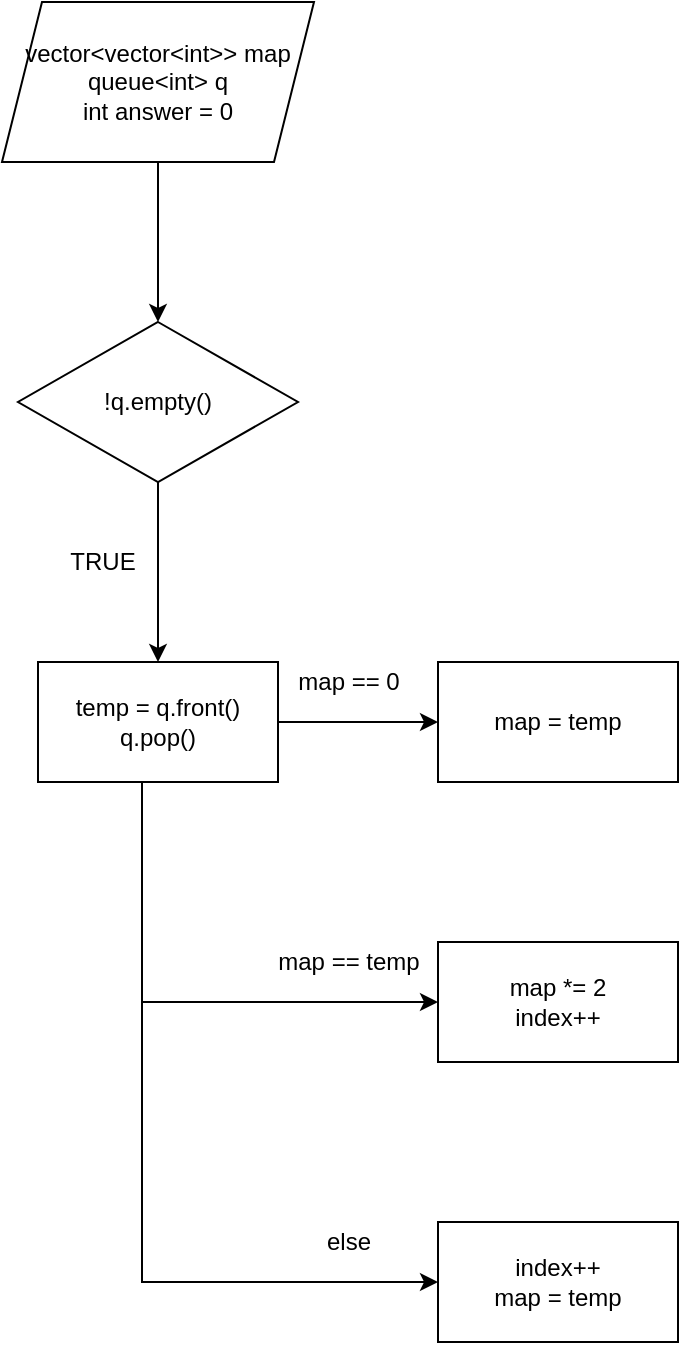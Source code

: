 <mxfile version="14.1.8" type="device"><diagram id="55uHDkdRT-6AsPw2Eb8c" name="페이지-1"><mxGraphModel dx="769" dy="813" grid="1" gridSize="10" guides="1" tooltips="1" connect="1" arrows="1" fold="1" page="1" pageScale="1" pageWidth="827" pageHeight="1169" math="0" shadow="0"><root><mxCell id="0"/><mxCell id="1" parent="0"/><mxCell id="NyBir1_M-PiWAvFV-j5O-32" value="" style="edgeStyle=orthogonalEdgeStyle;rounded=0;orthogonalLoop=1;jettySize=auto;html=1;" edge="1" parent="1" source="NyBir1_M-PiWAvFV-j5O-2" target="NyBir1_M-PiWAvFV-j5O-31"><mxGeometry relative="1" as="geometry"/></mxCell><mxCell id="NyBir1_M-PiWAvFV-j5O-2" value="vector&amp;lt;vector&amp;lt;int&amp;gt;&amp;gt; map&lt;br&gt;queue&amp;lt;int&amp;gt; q&lt;br&gt;int answer = 0" style="shape=parallelogram;perimeter=parallelogramPerimeter;whiteSpace=wrap;html=1;fixedSize=1;" vertex="1" parent="1"><mxGeometry x="130" y="300" width="156" height="80" as="geometry"/></mxCell><mxCell id="NyBir1_M-PiWAvFV-j5O-35" value="" style="edgeStyle=orthogonalEdgeStyle;rounded=0;orthogonalLoop=1;jettySize=auto;html=1;" edge="1" parent="1" source="NyBir1_M-PiWAvFV-j5O-31" target="NyBir1_M-PiWAvFV-j5O-34"><mxGeometry relative="1" as="geometry"/></mxCell><mxCell id="NyBir1_M-PiWAvFV-j5O-31" value="!q.empty()" style="rhombus;whiteSpace=wrap;html=1;" vertex="1" parent="1"><mxGeometry x="138" y="460" width="140" height="80" as="geometry"/></mxCell><mxCell id="NyBir1_M-PiWAvFV-j5O-38" value="" style="edgeStyle=orthogonalEdgeStyle;rounded=0;orthogonalLoop=1;jettySize=auto;html=1;" edge="1" parent="1" source="NyBir1_M-PiWAvFV-j5O-34" target="NyBir1_M-PiWAvFV-j5O-37"><mxGeometry relative="1" as="geometry"/></mxCell><mxCell id="NyBir1_M-PiWAvFV-j5O-42" style="edgeStyle=orthogonalEdgeStyle;rounded=0;orthogonalLoop=1;jettySize=auto;html=1;entryX=0;entryY=0.5;entryDx=0;entryDy=0;" edge="1" parent="1" source="NyBir1_M-PiWAvFV-j5O-34" target="NyBir1_M-PiWAvFV-j5O-40"><mxGeometry relative="1" as="geometry"><Array as="points"><mxPoint x="200" y="800"/></Array></mxGeometry></mxCell><mxCell id="NyBir1_M-PiWAvFV-j5O-43" style="edgeStyle=orthogonalEdgeStyle;rounded=0;orthogonalLoop=1;jettySize=auto;html=1;entryX=0;entryY=0.5;entryDx=0;entryDy=0;" edge="1" parent="1" source="NyBir1_M-PiWAvFV-j5O-34" target="NyBir1_M-PiWAvFV-j5O-41"><mxGeometry relative="1" as="geometry"><Array as="points"><mxPoint x="200" y="940"/></Array></mxGeometry></mxCell><mxCell id="NyBir1_M-PiWAvFV-j5O-34" value="temp = q.front()&lt;br&gt;q.pop()" style="whiteSpace=wrap;html=1;" vertex="1" parent="1"><mxGeometry x="148" y="630" width="120" height="60" as="geometry"/></mxCell><mxCell id="NyBir1_M-PiWAvFV-j5O-36" value="TRUE" style="text;html=1;align=center;verticalAlign=middle;resizable=0;points=[];autosize=1;" vertex="1" parent="1"><mxGeometry x="155" y="570" width="50" height="20" as="geometry"/></mxCell><mxCell id="NyBir1_M-PiWAvFV-j5O-37" value="map = temp" style="whiteSpace=wrap;html=1;" vertex="1" parent="1"><mxGeometry x="348" y="630" width="120" height="60" as="geometry"/></mxCell><mxCell id="NyBir1_M-PiWAvFV-j5O-40" value="map *= 2&lt;br&gt;index++" style="whiteSpace=wrap;html=1;" vertex="1" parent="1"><mxGeometry x="348" y="770" width="120" height="60" as="geometry"/></mxCell><mxCell id="NyBir1_M-PiWAvFV-j5O-41" value="index++&lt;br&gt;map = temp" style="whiteSpace=wrap;html=1;" vertex="1" parent="1"><mxGeometry x="348" y="910" width="120" height="60" as="geometry"/></mxCell><mxCell id="NyBir1_M-PiWAvFV-j5O-44" value="map == 0" style="text;html=1;align=center;verticalAlign=middle;resizable=0;points=[];autosize=1;" vertex="1" parent="1"><mxGeometry x="268" y="630" width="70" height="20" as="geometry"/></mxCell><mxCell id="NyBir1_M-PiWAvFV-j5O-45" value="map == temp" style="text;html=1;align=center;verticalAlign=middle;resizable=0;points=[];autosize=1;" vertex="1" parent="1"><mxGeometry x="258" y="770" width="90" height="20" as="geometry"/></mxCell><mxCell id="NyBir1_M-PiWAvFV-j5O-48" value="else" style="text;html=1;align=center;verticalAlign=middle;resizable=0;points=[];autosize=1;" vertex="1" parent="1"><mxGeometry x="283" y="910" width="40" height="20" as="geometry"/></mxCell></root></mxGraphModel></diagram></mxfile>
